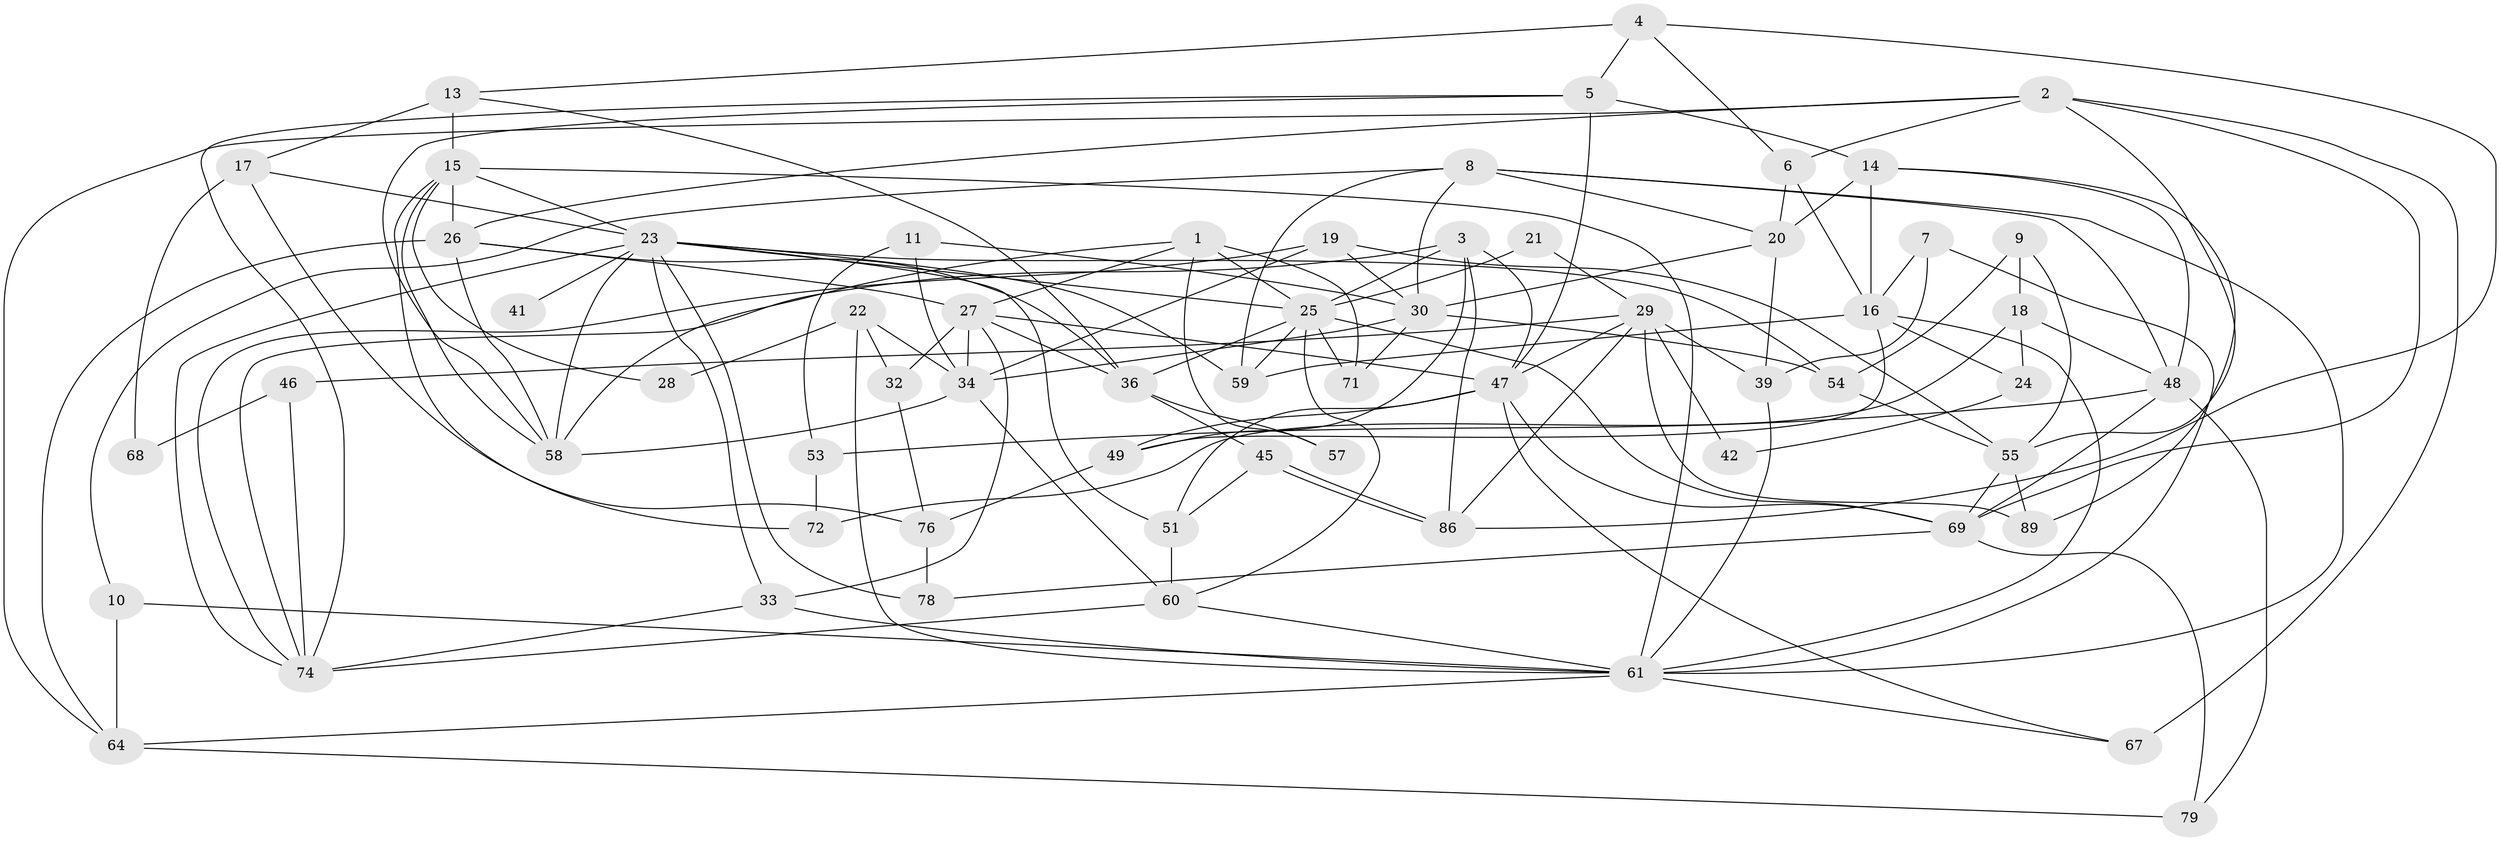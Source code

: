 // original degree distribution, {5: 0.14606741573033707, 6: 0.0898876404494382, 3: 0.2808988764044944, 4: 0.29213483146067415, 7: 0.06741573033707865, 2: 0.12359550561797752}
// Generated by graph-tools (version 1.1) at 2025/18/03/04/25 18:18:44]
// undirected, 62 vertices, 145 edges
graph export_dot {
graph [start="1"]
  node [color=gray90,style=filled];
  1;
  2;
  3 [super="+63"];
  4;
  5 [super="+44"];
  6;
  7;
  8 [super="+12"];
  9;
  10;
  11;
  13 [super="+82"];
  14 [super="+70"];
  15 [super="+83"];
  16;
  17;
  18;
  19;
  20;
  21;
  22 [super="+38"];
  23 [super="+35+31"];
  24;
  25 [super="+81"];
  26;
  27 [super="+73"];
  28;
  29 [super="+50"];
  30 [super="+84"];
  32;
  33 [super="+43"];
  34 [super="+37"];
  36 [super="+40"];
  39;
  41;
  42;
  45;
  46;
  47 [super="+62"];
  48;
  49 [super="+52"];
  51;
  53;
  54;
  55;
  57;
  58 [super="+65"];
  59;
  60;
  61 [super="+75+80"];
  64 [super="+66"];
  67;
  68;
  69 [super="+85"];
  71;
  72;
  74 [super="+87"];
  76;
  78;
  79;
  86;
  89;
  1 -- 27;
  1 -- 57;
  1 -- 71;
  1 -- 58;
  1 -- 25;
  2 -- 55;
  2 -- 6;
  2 -- 26;
  2 -- 67;
  2 -- 69;
  2 -- 64;
  3 -- 86;
  3 -- 49;
  3 -- 25 [weight=2];
  3 -- 74;
  3 -- 47;
  4 -- 6;
  4 -- 86;
  4 -- 5;
  4 -- 13;
  5 -- 74;
  5 -- 47;
  5 -- 58;
  5 -- 14;
  6 -- 20;
  6 -- 16;
  7 -- 16;
  7 -- 39;
  7 -- 61;
  8 -- 59;
  8 -- 20;
  8 -- 48;
  8 -- 10;
  8 -- 30;
  8 -- 61;
  9 -- 55;
  9 -- 54;
  9 -- 18;
  10 -- 64;
  10 -- 61;
  11 -- 34;
  11 -- 53;
  11 -- 30;
  13 -- 36;
  13 -- 17;
  13 -- 15 [weight=2];
  14 -- 20;
  14 -- 89;
  14 -- 16;
  14 -- 48;
  15 -- 61;
  15 -- 23;
  15 -- 72;
  15 -- 26;
  15 -- 28;
  15 -- 58;
  16 -- 24;
  16 -- 59;
  16 -- 61;
  16 -- 49;
  17 -- 68;
  17 -- 76;
  17 -- 23;
  18 -- 48;
  18 -- 24;
  18 -- 72;
  19 -- 55;
  19 -- 74;
  19 -- 34;
  19 -- 30;
  20 -- 30;
  20 -- 39;
  21 -- 29;
  21 -- 25;
  22 -- 28;
  22 -- 32;
  22 -- 34;
  22 -- 61;
  23 -- 41 [weight=2];
  23 -- 51;
  23 -- 54;
  23 -- 59 [weight=2];
  23 -- 33;
  23 -- 74;
  23 -- 78;
  23 -- 58;
  23 -- 25;
  24 -- 42;
  25 -- 59 [weight=2];
  25 -- 36;
  25 -- 69;
  25 -- 71;
  25 -- 60;
  26 -- 64;
  26 -- 36;
  26 -- 58;
  26 -- 27;
  27 -- 34;
  27 -- 47;
  27 -- 32;
  27 -- 33;
  27 -- 36;
  29 -- 86;
  29 -- 39;
  29 -- 89;
  29 -- 42;
  29 -- 46;
  29 -- 47;
  30 -- 34;
  30 -- 54;
  30 -- 71;
  32 -- 76;
  33 -- 74;
  33 -- 61;
  34 -- 60;
  34 -- 58;
  36 -- 45;
  36 -- 57;
  39 -- 61;
  45 -- 86;
  45 -- 86;
  45 -- 51;
  46 -- 68;
  46 -- 74;
  47 -- 51;
  47 -- 69;
  47 -- 49;
  47 -- 67;
  48 -- 69;
  48 -- 53;
  48 -- 79;
  49 -- 76;
  51 -- 60;
  53 -- 72;
  54 -- 55;
  55 -- 69;
  55 -- 89;
  60 -- 74;
  60 -- 61;
  61 -- 67;
  61 -- 64;
  64 -- 79;
  69 -- 78;
  69 -- 79;
  76 -- 78;
}
